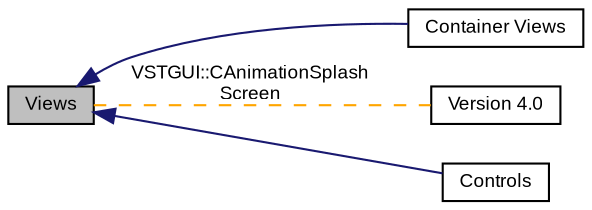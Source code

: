 digraph "Views"
{
  bgcolor="transparent";
  edge [fontname="Arial",fontsize="9",labelfontname="Arial",labelfontsize="9"];
  node [fontname="Arial",fontsize="9",shape=record];
  rankdir=LR;
  Node2 [label="Container Views",height=0.2,width=0.4,color="black",URL="$group__containerviews.html"];
  Node0 [label="Views",height=0.2,width=0.4,color="black", fillcolor="grey75", style="filled" fontcolor="black"];
  Node3 [label="Version 4.0",height=0.2,width=0.4,color="black",URL="$group__new__in__4__0.html"];
  Node1 [label="Controls",height=0.2,width=0.4,color="black",URL="$group__controls.html",tooltip="Controls are views the user can interact with. "];
  Node0->Node1 [shape=plaintext, color="midnightblue", dir="back", style="solid"];
  Node0->Node2 [shape=plaintext, color="midnightblue", dir="back", style="solid"];
  Node0->Node3 [shape=plaintext, label="VSTGUI::CAnimationSplash\lScreen", color="orange", dir="none", style="dashed"];
}
